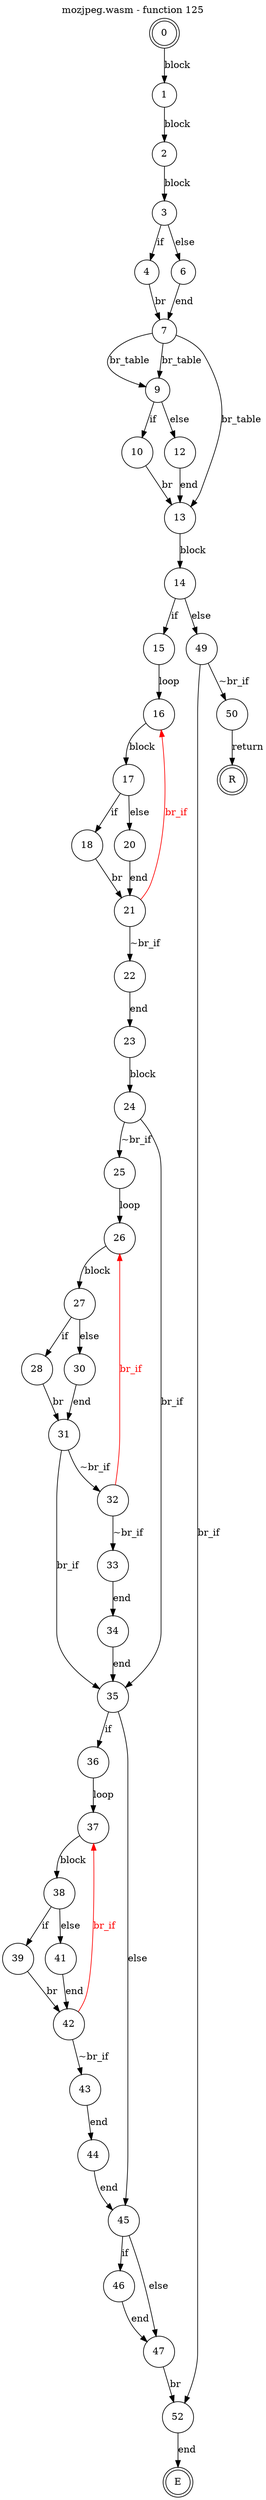 digraph finite_state_machine {
    label = "mozjpeg.wasm - function 125"
    labelloc =  t
    labelfontsize = 16
    labelfontcolor = black
    labelfontname = "Helvetica"
    node [shape = doublecircle]; 0 E R ;
    node [shape = circle];
    0 -> 1[label="block"];
    1 -> 2[label="block"];
    2 -> 3[label="block"];
    3 -> 4[label="if"];
    3 -> 6[label="else"];
    4 -> 7[label="br"];
    6 -> 7[label="end"];
    7 -> 9[label="br_table"];
    7 -> 13[label="br_table"];
    7 -> 9[label="br_table"];
    9 -> 10[label="if"];
    9 -> 12[label="else"];
    10 -> 13[label="br"];
    12 -> 13[label="end"];
    13 -> 14[label="block"];
    14 -> 15[label="if"];
    14 -> 49[label="else"];
    15 -> 16[label="loop"];
    16 -> 17[label="block"];
    17 -> 18[label="if"];
    17 -> 20[label="else"];
    18 -> 21[label="br"];
    20 -> 21[label="end"];
    21 -> 22[label="~br_if"];
    21 -> 16[color="red" fontcolor="red" label="br_if"];
    22 -> 23[label="end"];
    23 -> 24[label="block"];
    24 -> 25[label="~br_if"];
    24 -> 35[label="br_if"];
    25 -> 26[label="loop"];
    26 -> 27[label="block"];
    27 -> 28[label="if"];
    27 -> 30[label="else"];
    28 -> 31[label="br"];
    30 -> 31[label="end"];
    31 -> 32[label="~br_if"];
    31 -> 35[label="br_if"];
    32 -> 33[label="~br_if"];
    32 -> 26[color="red" fontcolor="red" label="br_if"];
    33 -> 34[label="end"];
    34 -> 35[label="end"];
    35 -> 36[label="if"];
    35 -> 45[label="else"];
    36 -> 37[label="loop"];
    37 -> 38[label="block"];
    38 -> 39[label="if"];
    38 -> 41[label="else"];
    39 -> 42[label="br"];
    41 -> 42[label="end"];
    42 -> 43[label="~br_if"];
    42 -> 37[color="red" fontcolor="red" label="br_if"];
    43 -> 44[label="end"];
    44 -> 45[label="end"];
    45 -> 46[label="if"];
    45 -> 47[label="else"];
    46 -> 47[label="end"];
    47 -> 52[label="br"];
    49 -> 50[label="~br_if"];
    49 -> 52[label="br_if"];
    50 -> R[label="return"];
    52 -> E[label="end"];
}
